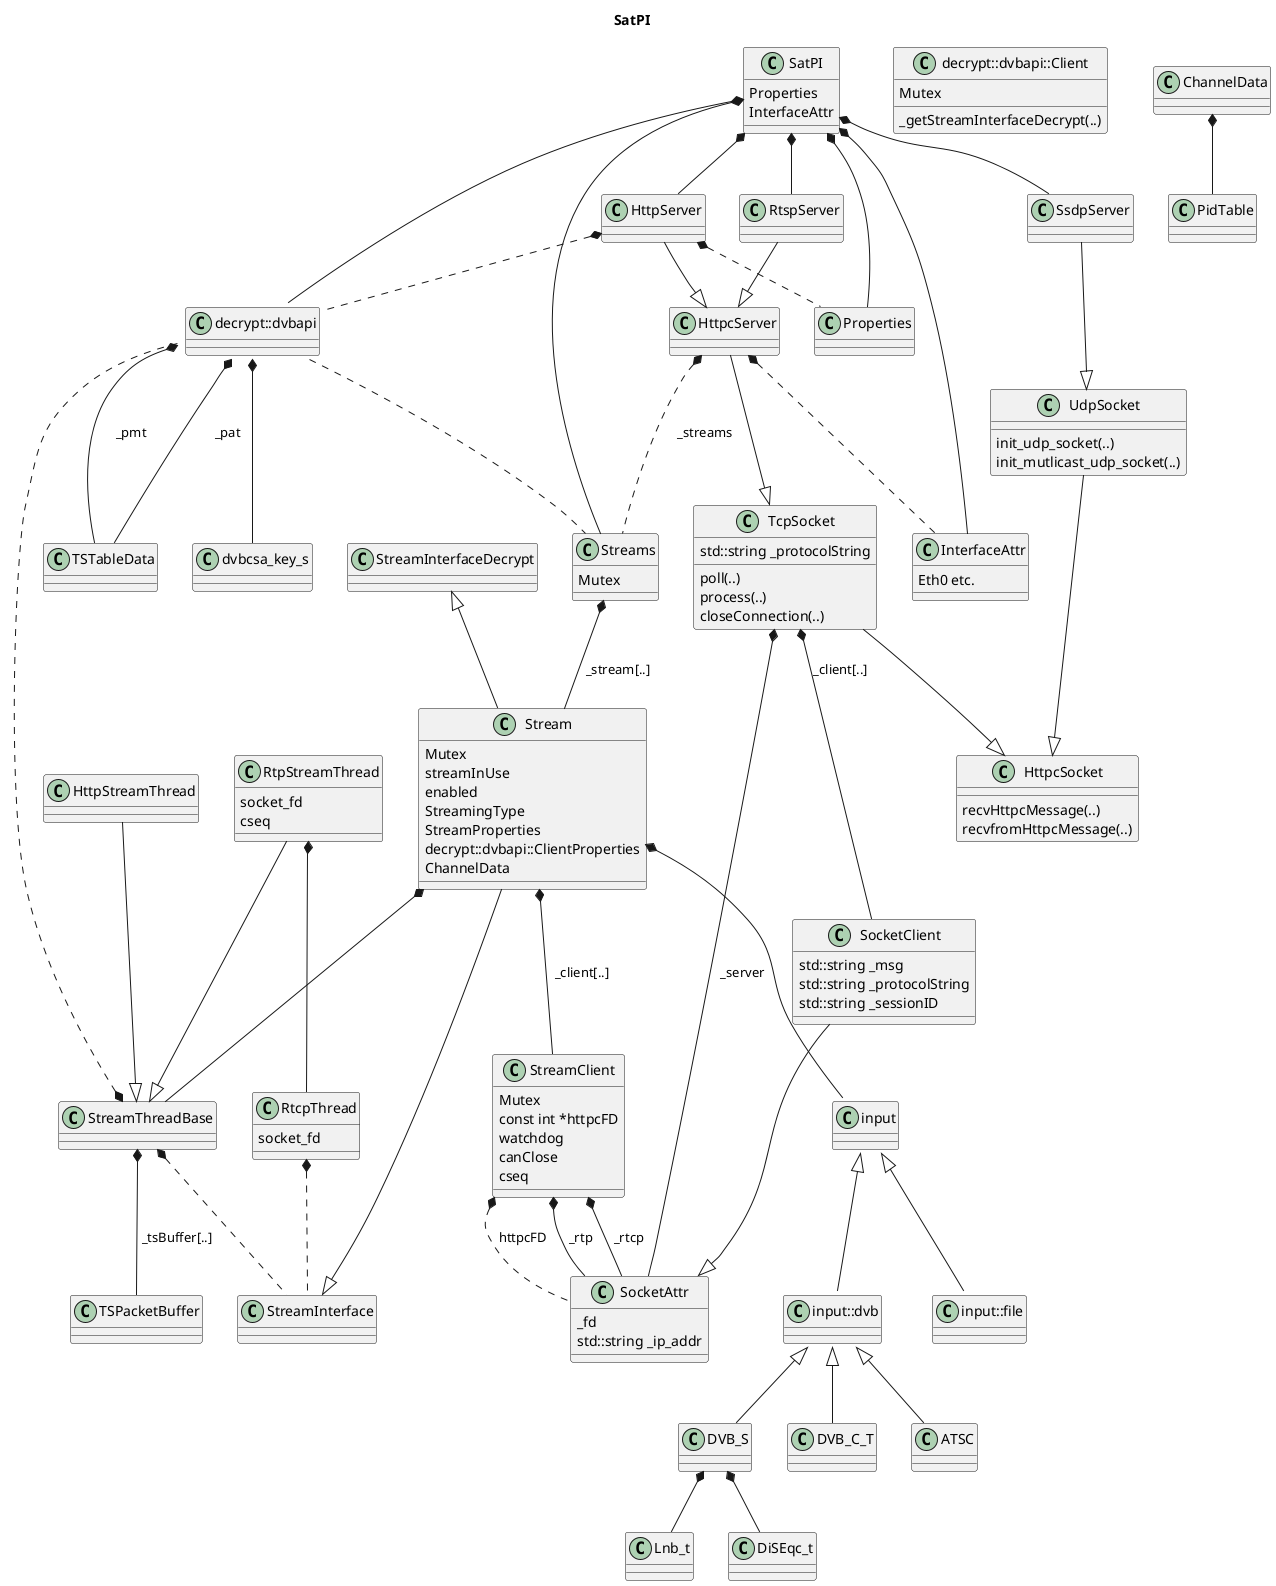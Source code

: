@startuml

hide footbox

title SatPI

SatPI *-- decrypt::dvbapi::Client
SatPI *-- Streams
SatPI *-- RtspServer
SatPI *-- HttpServer
SatPI *-- SsdpServer
SatPI *-- Properties
SatPI *-- InterfaceAttr


class SatPI {
  Properties
  InterfaceAttr
}

class InterfaceAttr {
  Eth0 etc.
}

class HttpcSocket {
  recvHttpcMessage(..)
  recvfromHttpcMessage(..)
}

SocketClient --|> SocketAttr
class SocketClient {
  std::string _msg
  std::string _protocolString
  std::string _sessionID
}

class SocketAttr {
  _fd
  std::string _ip_addr
}

TcpSocket --|> HttpcSocket
TcpSocket *-- SocketAttr : "_server"
TcpSocket *-- SocketClient : "_client[..]"
class TcpSocket {
  poll(..)
  process(..)
  closeConnection(..)
  std::string _protocolString
}

UdpSocket --|> HttpcSocket
class UdpSocket {
  init_udp_socket(..)
  init_mutlicast_udp_socket(..)
}

SsdpServer --|> UdpSocket

RtspServer --|> HttpcServer

HttpServer --|> HttpcServer
HttpServer *.. Properties
HttpServer *.. decrypt::dvbapi::Client

HttpcServer --|> TcpSocket
HttpcServer *.. Streams : "_streams"
HttpcServer *.. InterfaceAttr

StreamInterface        <|-- Stream
StreamInterfaceDecrypt <|-- Stream

Stream *-- StreamClient : " _client[..] "
Stream *-- input::Device
Stream *-- StreamThreadBase
class Stream {
  Mutex
  streamInUse
  enabled
  StreamingType
  StreamProperties
  decrypt::dvbapi::ClientProperties
  ChannelData
}

Streams *-- Stream : " _stream[..] "
class Streams {
  Mutex
}

StreamClient *-- SocketAttr : " _rtp "
StreamClient *-- SocketAttr : " _rtcp "
StreamClient *.. SocketAttr : " httpcFD "
class StreamClient {
  Mutex
  const int *httpcFD
  watchdog
  canClose
  cseq
}

StreamThreadBase *.. decrypt::dvbapi::Client
StreamThreadBase *-- TSPacketBuffer : " _tsBuffer[..] "
StreamThreadBase *.. StreamInterface
class StreamThreadBase {
}


RtpStreamThread --|> StreamThreadBase
RtpStreamThread *-- RtcpThread
class RtpStreamThread {
  socket_fd
  cseq
}

RtcpThread *.. StreamInterface
class RtcpThread {
  socket_fd
}

HttpStreamThread --|> StreamThreadBase

decrypt::dvbapi::ClientProperties *-- dvbcsa_key_s
decrypt::dvbapi::ClientProperties *-- TSTableData : " _pat "
decrypt::dvbapi::ClientProperties *-- TSTableData : " _pmt "


decrypt::dvbapi::Client  .  Streams
class decrypt::dvbapi::Client {
  Mutex
  _getStreamInterfaceDecrypt(..)
}

input::Device <|-- input::dvb::Frontend
input::Device <|-- input::file::TSReader

input::dvb::Frontend <|-- DVB_S
input::dvb::Frontend <|-- DVB_C_T
input::dvb::Frontend <|-- ATSC

DVB_S *-- Lnb_t
DVB_S *-- DiSEqc_t

ChannelData *-- PidTable

@enduml

